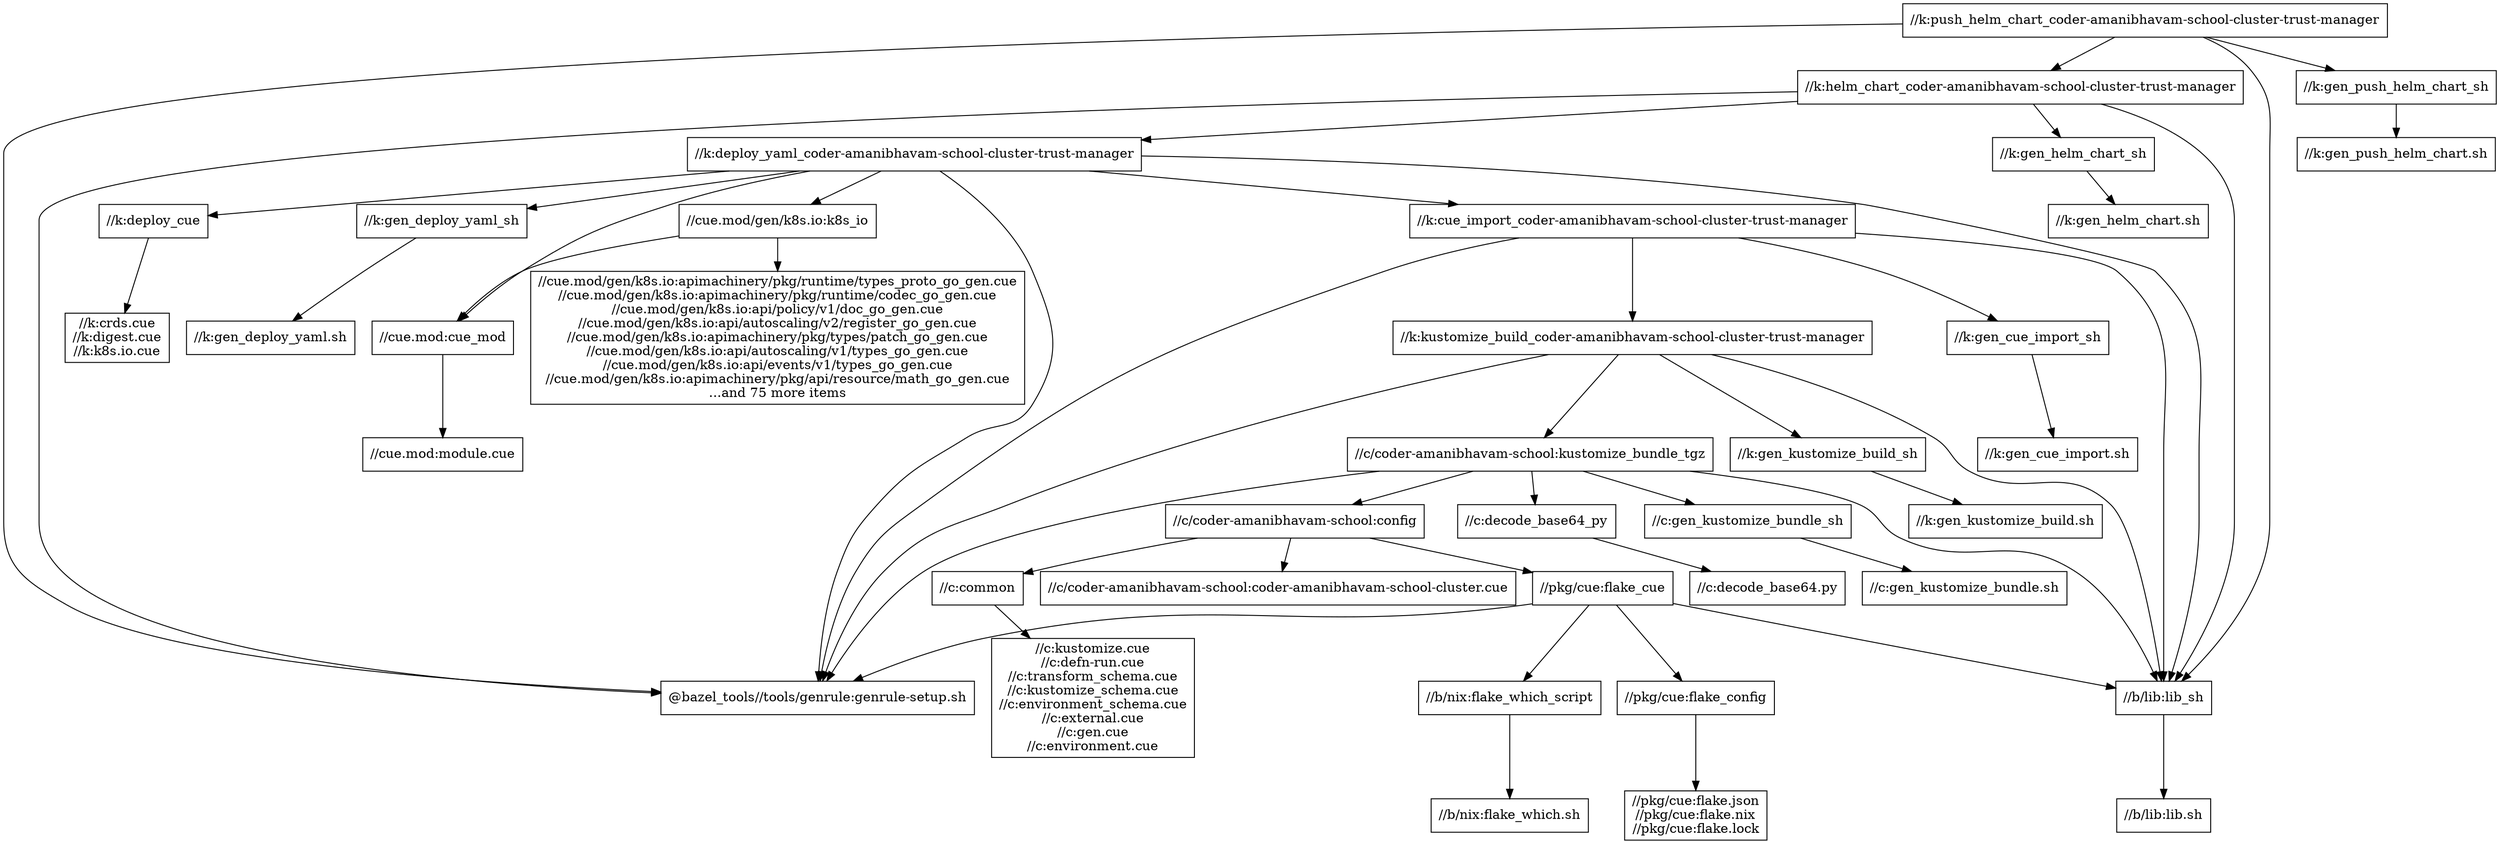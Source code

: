 digraph mygraph {
  node [shape=box];
  "//k:push_helm_chart_coder-amanibhavam-school-cluster-trust-manager"
  "//k:push_helm_chart_coder-amanibhavam-school-cluster-trust-manager" -> "//k:helm_chart_coder-amanibhavam-school-cluster-trust-manager"
  "//k:push_helm_chart_coder-amanibhavam-school-cluster-trust-manager" -> "//k:gen_push_helm_chart_sh"
  "//k:push_helm_chart_coder-amanibhavam-school-cluster-trust-manager" -> "//b/lib:lib_sh"
  "//k:push_helm_chart_coder-amanibhavam-school-cluster-trust-manager" -> "@bazel_tools//tools/genrule:genrule-setup.sh"
  "//k:gen_push_helm_chart_sh"
  "//k:gen_push_helm_chart_sh" -> "//k:gen_push_helm_chart.sh"
  "//k:helm_chart_coder-amanibhavam-school-cluster-trust-manager"
  "//k:helm_chart_coder-amanibhavam-school-cluster-trust-manager" -> "//k:deploy_yaml_coder-amanibhavam-school-cluster-trust-manager"
  "//k:helm_chart_coder-amanibhavam-school-cluster-trust-manager" -> "//k:gen_helm_chart_sh"
  "//k:helm_chart_coder-amanibhavam-school-cluster-trust-manager" -> "//b/lib:lib_sh"
  "//k:helm_chart_coder-amanibhavam-school-cluster-trust-manager" -> "@bazel_tools//tools/genrule:genrule-setup.sh"
  "//k:gen_helm_chart_sh"
  "//k:gen_helm_chart_sh" -> "//k:gen_helm_chart.sh"
  "//k:gen_helm_chart.sh"
  "//k:deploy_yaml_coder-amanibhavam-school-cluster-trust-manager"
  "//k:deploy_yaml_coder-amanibhavam-school-cluster-trust-manager" -> "//k:cue_import_coder-amanibhavam-school-cluster-trust-manager"
  "//k:deploy_yaml_coder-amanibhavam-school-cluster-trust-manager" -> "//k:deploy_cue"
  "//k:deploy_yaml_coder-amanibhavam-school-cluster-trust-manager" -> "//k:gen_deploy_yaml_sh"
  "//k:deploy_yaml_coder-amanibhavam-school-cluster-trust-manager" -> "//cue.mod:cue_mod"
  "//k:deploy_yaml_coder-amanibhavam-school-cluster-trust-manager" -> "//b/lib:lib_sh"
  "//k:deploy_yaml_coder-amanibhavam-school-cluster-trust-manager" -> "@bazel_tools//tools/genrule:genrule-setup.sh"
  "//k:deploy_yaml_coder-amanibhavam-school-cluster-trust-manager" -> "//cue.mod/gen/k8s.io:k8s_io"
  "//cue.mod/gen/k8s.io:k8s_io"
  "//cue.mod/gen/k8s.io:k8s_io" -> "//cue.mod/gen/k8s.io:apimachinery/pkg/runtime/types_proto_go_gen.cue\n//cue.mod/gen/k8s.io:apimachinery/pkg/runtime/codec_go_gen.cue\n//cue.mod/gen/k8s.io:api/policy/v1/doc_go_gen.cue\n//cue.mod/gen/k8s.io:api/autoscaling/v2/register_go_gen.cue\n//cue.mod/gen/k8s.io:apimachinery/pkg/types/patch_go_gen.cue\n//cue.mod/gen/k8s.io:api/autoscaling/v1/types_go_gen.cue\n//cue.mod/gen/k8s.io:api/events/v1/types_go_gen.cue\n//cue.mod/gen/k8s.io:apimachinery/pkg/api/resource/math_go_gen.cue\n...and 75 more items"
  "//cue.mod/gen/k8s.io:k8s_io" -> "//cue.mod:cue_mod"
  "//cue.mod/gen/k8s.io:apimachinery/pkg/runtime/types_proto_go_gen.cue\n//cue.mod/gen/k8s.io:apimachinery/pkg/runtime/codec_go_gen.cue\n//cue.mod/gen/k8s.io:api/policy/v1/doc_go_gen.cue\n//cue.mod/gen/k8s.io:api/autoscaling/v2/register_go_gen.cue\n//cue.mod/gen/k8s.io:apimachinery/pkg/types/patch_go_gen.cue\n//cue.mod/gen/k8s.io:api/autoscaling/v1/types_go_gen.cue\n//cue.mod/gen/k8s.io:api/events/v1/types_go_gen.cue\n//cue.mod/gen/k8s.io:apimachinery/pkg/api/resource/math_go_gen.cue\n...and 75 more items"
  "//cue.mod:cue_mod"
  "//cue.mod:cue_mod" -> "//cue.mod:module.cue"
  "//k:gen_deploy_yaml_sh"
  "//k:gen_deploy_yaml_sh" -> "//k:gen_deploy_yaml.sh"
  "//k:deploy_cue"
  "//k:deploy_cue" -> "//k:crds.cue\n//k:digest.cue\n//k:k8s.io.cue"
  "//k:crds.cue\n//k:digest.cue\n//k:k8s.io.cue"
  "//k:gen_push_helm_chart.sh"
  "//cue.mod:module.cue"
  "//k:cue_import_coder-amanibhavam-school-cluster-trust-manager"
  "//k:cue_import_coder-amanibhavam-school-cluster-trust-manager" -> "//k:kustomize_build_coder-amanibhavam-school-cluster-trust-manager"
  "//k:cue_import_coder-amanibhavam-school-cluster-trust-manager" -> "//k:gen_cue_import_sh"
  "//k:cue_import_coder-amanibhavam-school-cluster-trust-manager" -> "//b/lib:lib_sh"
  "//k:cue_import_coder-amanibhavam-school-cluster-trust-manager" -> "@bazel_tools//tools/genrule:genrule-setup.sh"
  "//k:gen_cue_import_sh"
  "//k:gen_cue_import_sh" -> "//k:gen_cue_import.sh"
  "//k:gen_cue_import.sh"
  "//k:kustomize_build_coder-amanibhavam-school-cluster-trust-manager"
  "//k:kustomize_build_coder-amanibhavam-school-cluster-trust-manager" -> "//k:gen_kustomize_build_sh"
  "//k:kustomize_build_coder-amanibhavam-school-cluster-trust-manager" -> "//c/coder-amanibhavam-school:kustomize_bundle_tgz"
  "//k:kustomize_build_coder-amanibhavam-school-cluster-trust-manager" -> "//b/lib:lib_sh"
  "//k:kustomize_build_coder-amanibhavam-school-cluster-trust-manager" -> "@bazel_tools//tools/genrule:genrule-setup.sh"
  "//k:gen_kustomize_build_sh"
  "//k:gen_kustomize_build_sh" -> "//k:gen_kustomize_build.sh"
  "//k:gen_kustomize_build.sh"
  "//k:gen_deploy_yaml.sh"
  "//c/coder-amanibhavam-school:kustomize_bundle_tgz"
  "//c/coder-amanibhavam-school:kustomize_bundle_tgz" -> "//c/coder-amanibhavam-school:config"
  "//c/coder-amanibhavam-school:kustomize_bundle_tgz" -> "@bazel_tools//tools/genrule:genrule-setup.sh"
  "//c/coder-amanibhavam-school:kustomize_bundle_tgz" -> "//c:gen_kustomize_bundle_sh"
  "//c/coder-amanibhavam-school:kustomize_bundle_tgz" -> "//c:decode_base64_py"
  "//c/coder-amanibhavam-school:kustomize_bundle_tgz" -> "//b/lib:lib_sh"
  "//c:gen_kustomize_bundle_sh"
  "//c:gen_kustomize_bundle_sh" -> "//c:gen_kustomize_bundle.sh"
  "//c:gen_kustomize_bundle.sh"
  "//c/coder-amanibhavam-school:config"
  "//c/coder-amanibhavam-school:config" -> "//pkg/cue:flake_cue"
  "//c/coder-amanibhavam-school:config" -> "//c/coder-amanibhavam-school:coder-amanibhavam-school-cluster.cue"
  "//c/coder-amanibhavam-school:config" -> "//c:common"
  "//c:common"
  "//c:common" -> "//c:kustomize.cue\n//c:defn-run.cue\n//c:transform_schema.cue\n//c:kustomize_schema.cue\n//c:environment_schema.cue\n//c:external.cue\n//c:gen.cue\n//c:environment.cue"
  "//c:kustomize.cue\n//c:defn-run.cue\n//c:transform_schema.cue\n//c:kustomize_schema.cue\n//c:environment_schema.cue\n//c:external.cue\n//c:gen.cue\n//c:environment.cue"
  "//c/coder-amanibhavam-school:coder-amanibhavam-school-cluster.cue"
  "//pkg/cue:flake_cue"
  "//pkg/cue:flake_cue" -> "//pkg/cue:flake_config"
  "//pkg/cue:flake_cue" -> "//b/nix:flake_which_script"
  "//pkg/cue:flake_cue" -> "@bazel_tools//tools/genrule:genrule-setup.sh"
  "//pkg/cue:flake_cue" -> "//b/lib:lib_sh"
  "//b/lib:lib_sh"
  "//b/lib:lib_sh" -> "//b/lib:lib.sh"
  "//b/lib:lib.sh"
  "@bazel_tools//tools/genrule:genrule-setup.sh"
  "//b/nix:flake_which_script"
  "//b/nix:flake_which_script" -> "//b/nix:flake_which.sh"
  "//b/nix:flake_which.sh"
  "//pkg/cue:flake_config"
  "//pkg/cue:flake_config" -> "//pkg/cue:flake.json\n//pkg/cue:flake.nix\n//pkg/cue:flake.lock"
  "//pkg/cue:flake.json\n//pkg/cue:flake.nix\n//pkg/cue:flake.lock"
  "//c:decode_base64_py"
  "//c:decode_base64_py" -> "//c:decode_base64.py"
  "//c:decode_base64.py"
}
